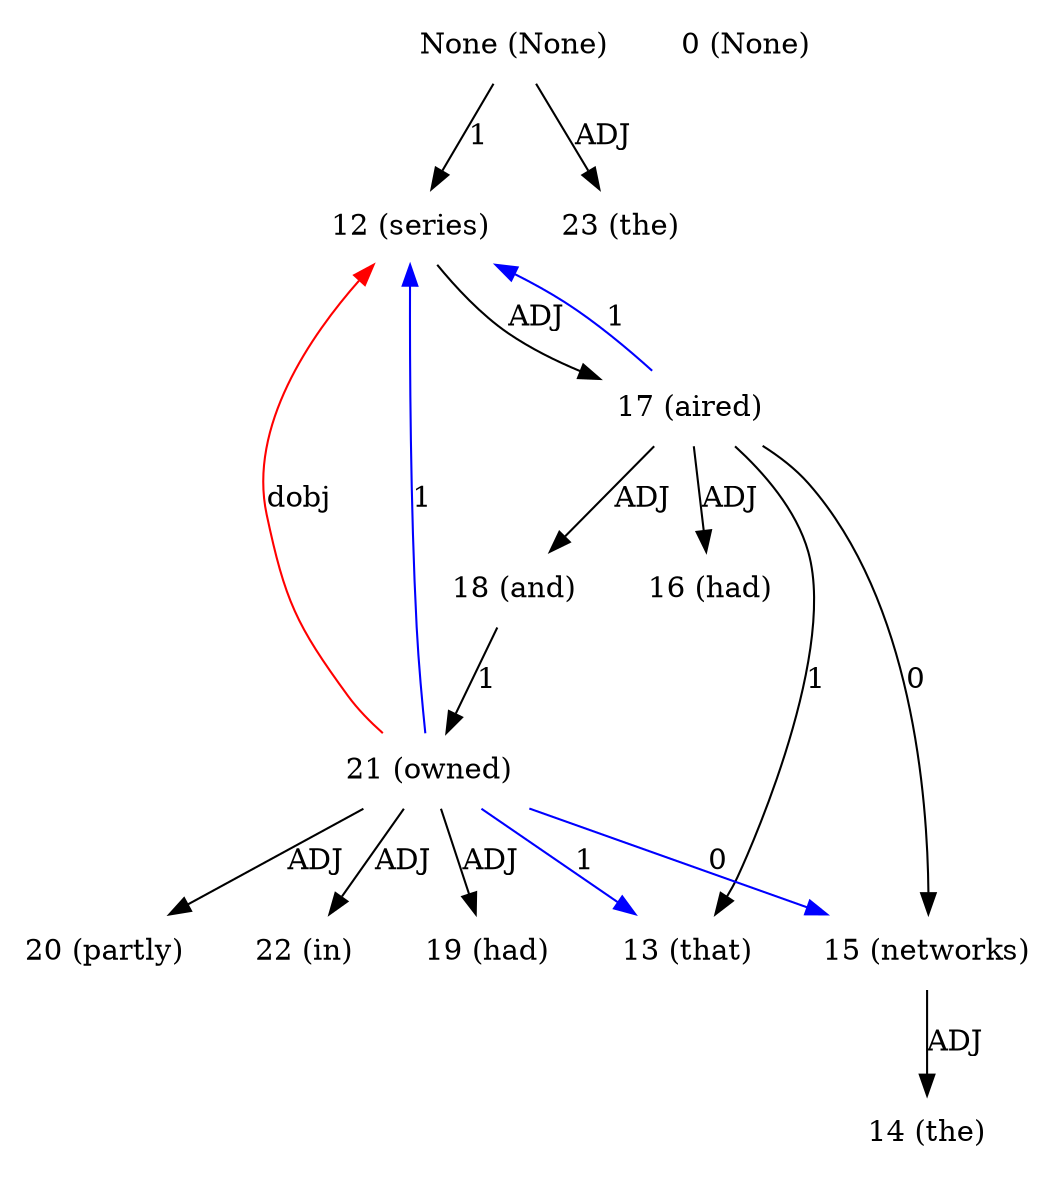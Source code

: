 digraph G{
edge [dir=forward]
node [shape=plaintext]

None [label="None (None)"]
None -> 12 [label="1"]
None [label="None (None)"]
None -> 23 [label="ADJ"]
0 [label="0 (None)"]
12 [label="12 (series)"]
12 -> 17 [label="ADJ"]
21 -> 12 [label="dobj", color="red"]
13 [label="13 (that)"]
14 [label="14 (the)"]
15 [label="15 (networks)"]
15 -> 14 [label="ADJ"]
16 [label="16 (had)"]
17 [label="17 (aired)"]
17 -> 13 [label="1"]
17 -> 12 [label="1", color="blue"]
17 -> 15 [label="0"]
17 -> 16 [label="ADJ"]
17 -> 18 [label="ADJ"]
18 [label="18 (and)"]
18 -> 21 [label="1"]
19 [label="19 (had)"]
20 [label="20 (partly)"]
21 [label="21 (owned)"]
21 -> 13 [label="1", color="blue"]
21 -> 12 [label="1", color="blue"]
21 -> 15 [label="0", color="blue"]
21 -> 19 [label="ADJ"]
21 -> 20 [label="ADJ"]
21 -> 22 [label="ADJ"]
22 [label="22 (in)"]
23 [label="23 (the)"]
}
